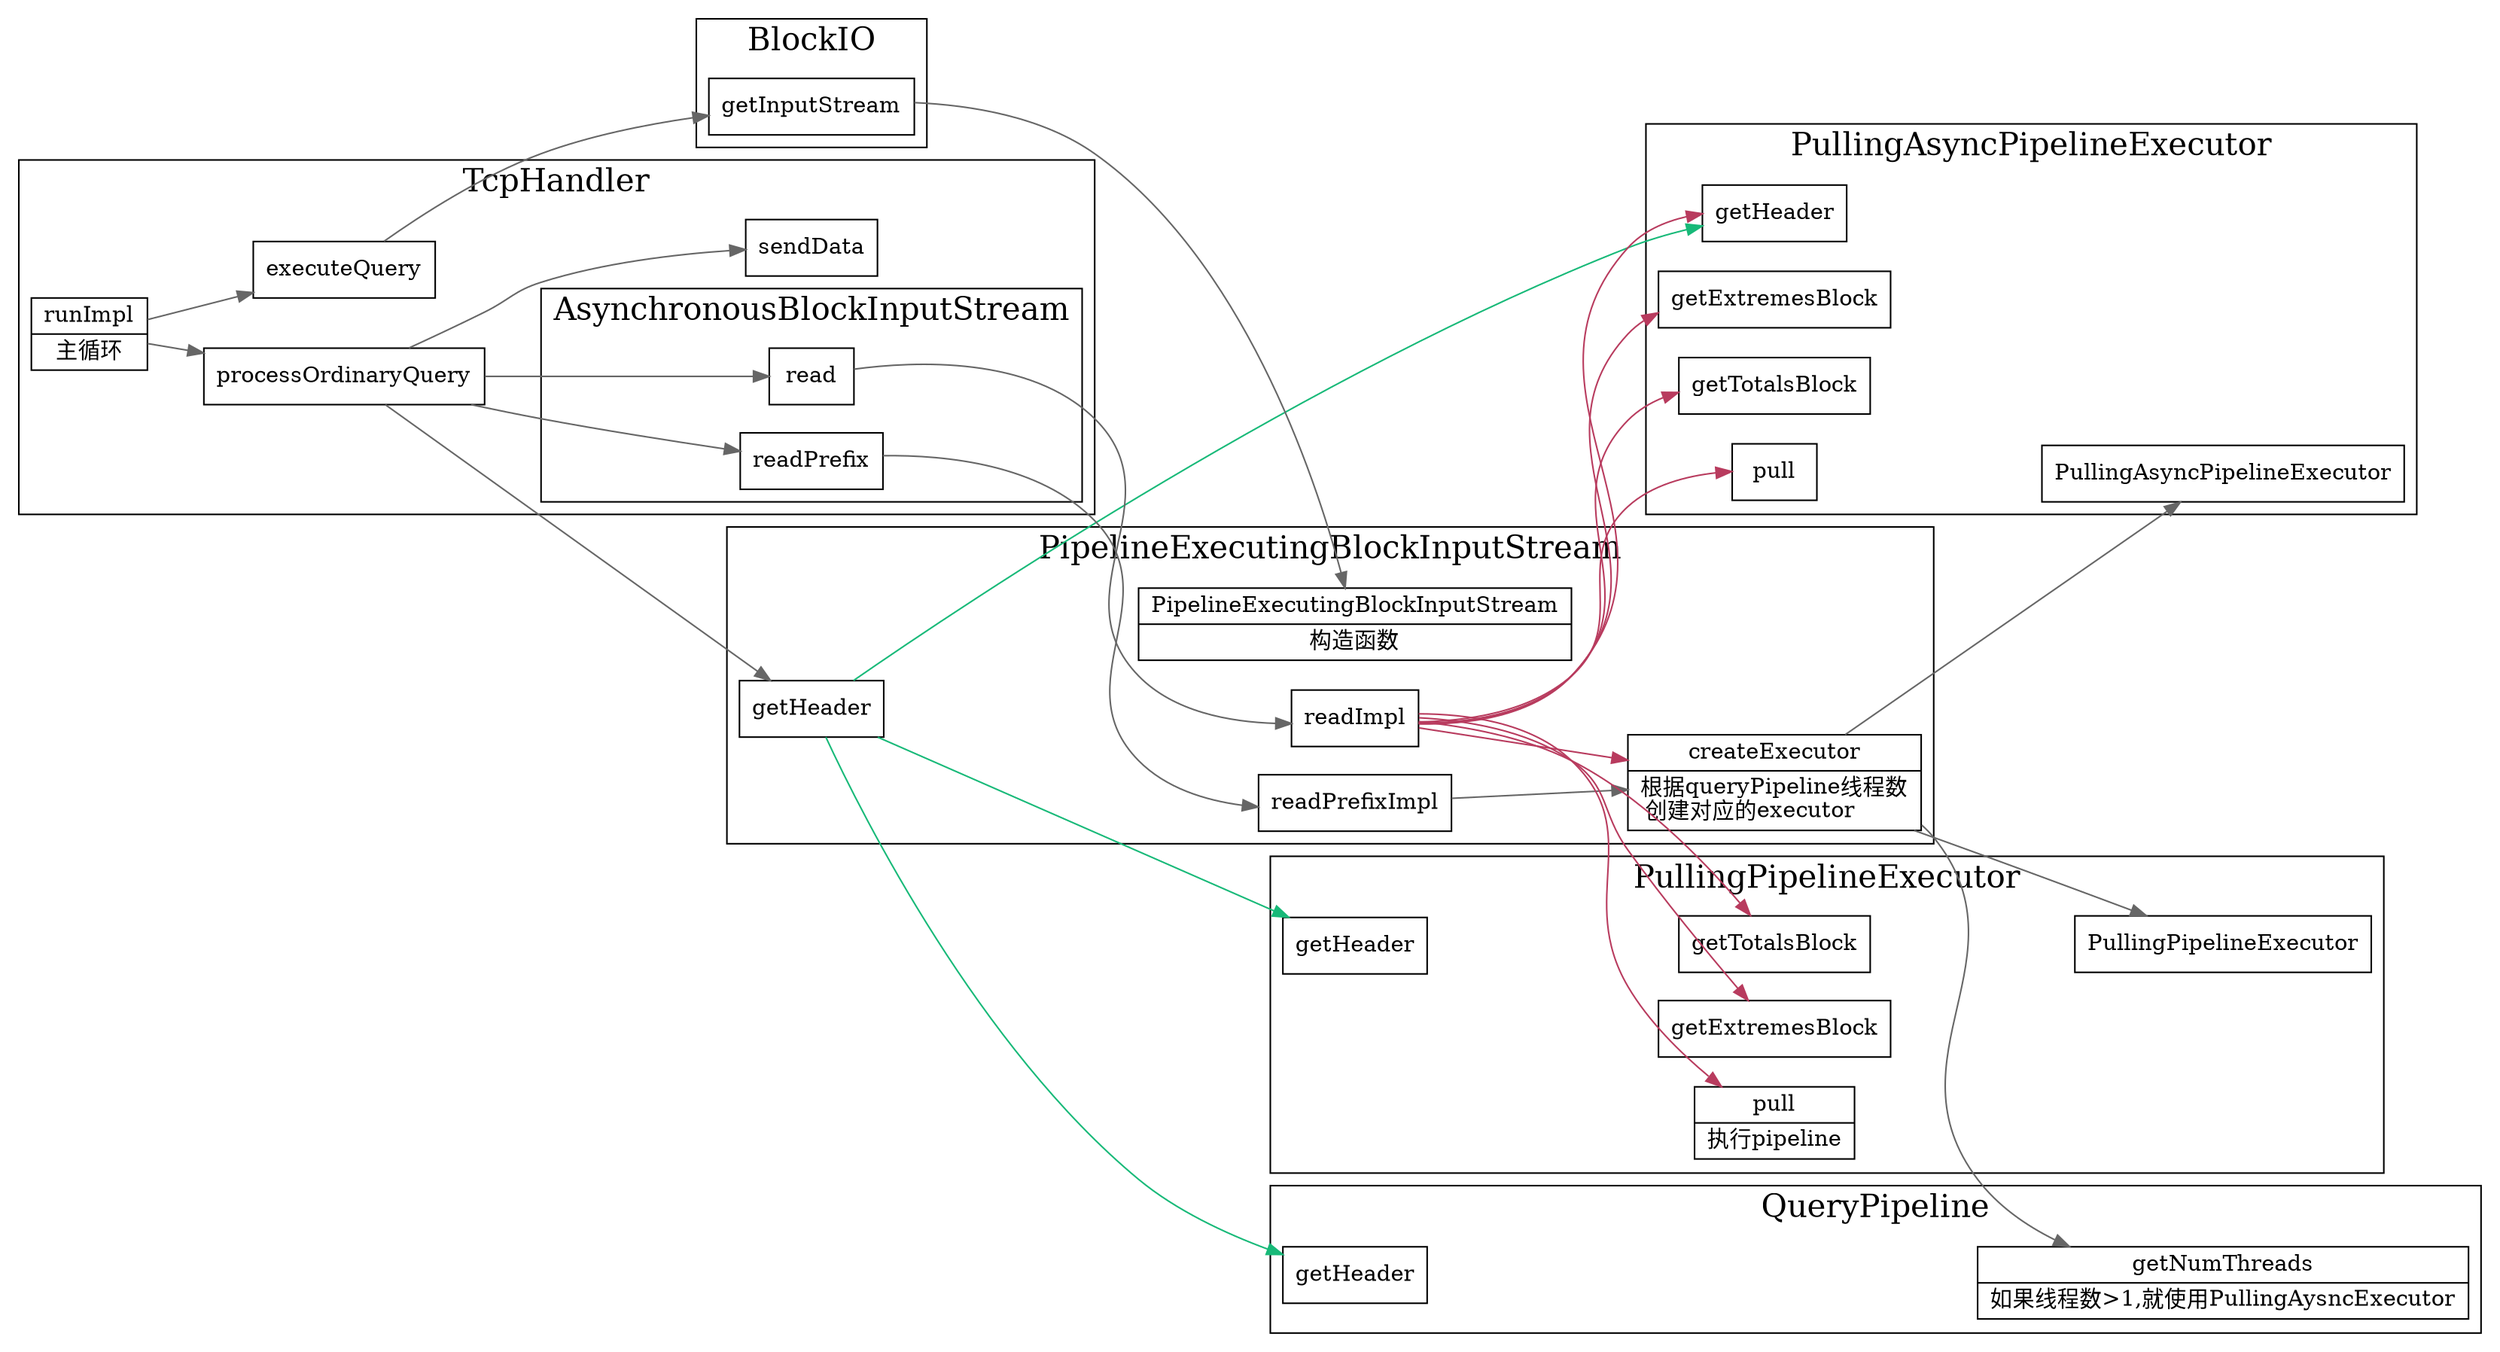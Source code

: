 digraph blockIO {
  node[shape=box];
  edge[color=gray40];
  newrank=true;
  rankdir=LR;
  subgraph cluster_QueryPipeline {
    graph[label="QueryPipeline";fontsize=20;];
    pipline_get_header[
      shape="record";
      label="{{
        getHeader
      }}";
    ];
    pipeline_getNumThreads;
    pipeline_getNumThreads[
      shape="record";
      label="{{
        getNumThreads|
        如果线程数\>1,就使用PullingAysncExecutor
      }}";
    ];
  }
  subgraph cluster_PullingPipelineExecutor {
    graph[label="PullingPipelineExecutor";fontsize=20;];
    getTotalsBlock;
    getExtremesBlock;
    execute_pull[
      shape="record";
      label="{{
        pull|
        执行pipeline
      }}";
    ];
    execute_get_header[
      shape="record";
      label="{{
        getHeader
      }}";
    ];
    PullingPipelineExecutor;
  }
  subgraph cluster_PullingAsyncPipelineExecutor {
    graph[label="PullingAsyncPipelineExecutor";fontsize=20;];
    async_executor_pull[
      shape="record";
      label="{{
        pull
      }}";
    ];
    async_execute_get_header[
      shape="record";
      label="{{
        getHeader
      }}";
    ];
    async_getTotalsBlock[
      shape="record";
      label="{{
      getTotalsBlock
      }}";
    ];
    async_getExtremesBlock[
      shape="record";
      label="{{
      getExtremesBlock
      }}";
    ];
    PullingAsyncPipelineExecutor;
  }
  subgraph cluster_PipelineExecutingBlockInputStream {
    graph[label="PipelineExecutingBlockInputStream";fontsize=20;];
    PipelineExecutingBlockInputStream;
    PipelineExecutingBlockInputStream[
      shape="record";
      label="{{
        PipelineExecutingBlockInputStream|
        构造函数
      }}";
    ];
    getHeader -> {
      execute_get_header;
      async_execute_get_header;
      pipline_get_header;
    }[color="#17b978"];

    readPrefixImpl -> createExecutor;
    createExecutor[
      shape="record";
      label="{{
        createExecutor|
        根据queryPipeline线程数\l
        创建对应的executor\l
      }}";
    ];
    readImpl -> {
      execute_pull;
      async_executor_pull;
      async_execute_get_header;
      createExecutor;
      getTotalsBlock;
      getExtremesBlock;

      async_getTotalsBlock;
      async_getExtremesBlock;
    }[color="#b83b5e"];

    createExecutor -> {
      pipeline_getNumThreads;
      PullingAsyncPipelineExecutor;
      PullingPipelineExecutor;
    }
  }
  subgraph cluster_BlockIO {
    graph[label="BlockIO";fontsize=20;];
    getInputStream -> {
      PipelineExecutingBlockInputStream;
    };
  }
  subgraph cluster_TcpHandler {
    graph[label="TcpHandler";fontsize=20;];
    runImpl -> executeQuery -> getInputStream;
    runImpl[
      shape="record";
      label="{{
        runImpl|
        主循环
      }}";
    ];
    runImpl -> processOrdinaryQuery -> {
      getHeader;
      readPrefix;
      sendData;
      read;
    }
    subgraph cluster_AsynchronousBlockInputStream {
      graph[label="AsynchronousBlockInputStream";fontsize=20;];
      readPrefix;
      read;
    }
    readPrefix -> readPrefixImpl;
    read -> readImpl;
  }
  
}
